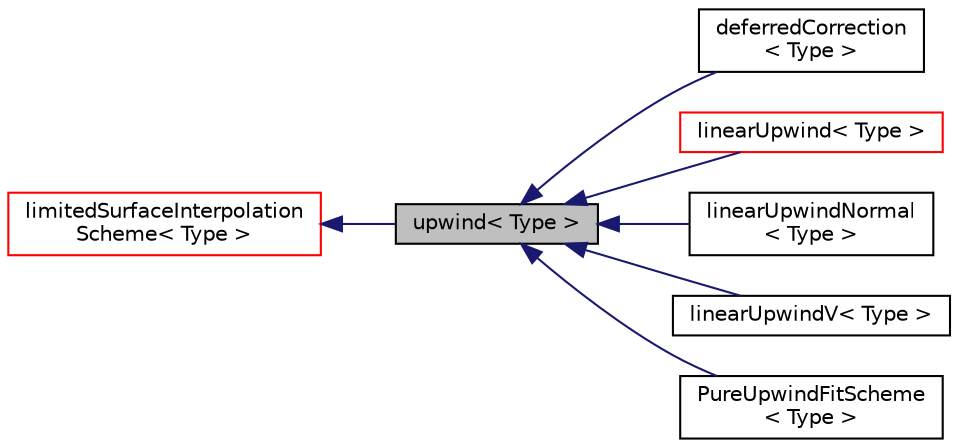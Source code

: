 digraph "upwind&lt; Type &gt;"
{
  bgcolor="transparent";
  edge [fontname="Helvetica",fontsize="10",labelfontname="Helvetica",labelfontsize="10"];
  node [fontname="Helvetica",fontsize="10",shape=record];
  rankdir="LR";
  Node1 [label="upwind\< Type \>",height=0.2,width=0.4,color="black", fillcolor="grey75", style="filled" fontcolor="black"];
  Node2 -> Node1 [dir="back",color="midnightblue",fontsize="10",style="solid",fontname="Helvetica"];
  Node2 [label="limitedSurfaceInterpolation\lScheme\< Type \>",height=0.2,width=0.4,color="red",URL="$classFoam_1_1limitedSurfaceInterpolationScheme.html",tooltip="Abstract base class for limited surface interpolation schemes. "];
  Node1 -> Node3 [dir="back",color="midnightblue",fontsize="10",style="solid",fontname="Helvetica"];
  Node3 [label="deferredCorrection\l\< Type \>",height=0.2,width=0.4,color="black",URL="$classFoam_1_1deferredCorrection.html",tooltip="Deferred correction interpolation scheme wrapper around a run-time selectable base scheme..."];
  Node1 -> Node4 [dir="back",color="midnightblue",fontsize="10",style="solid",fontname="Helvetica"];
  Node4 [label="linearUpwind\< Type \>",height=0.2,width=0.4,color="red",URL="$classFoam_1_1linearUpwind.html",tooltip="linearUpwind interpolation scheme class derived from upwind and returns upwind weighting factors and ..."];
  Node1 -> Node5 [dir="back",color="midnightblue",fontsize="10",style="solid",fontname="Helvetica"];
  Node5 [label="linearUpwindNormal\l\< Type \>",height=0.2,width=0.4,color="black",URL="$classFoam_1_1linearUpwindNormal.html",tooltip="linearUpwindNormal interpolation scheme class derived from upwind and returns upwind weighting factor..."];
  Node1 -> Node6 [dir="back",color="midnightblue",fontsize="10",style="solid",fontname="Helvetica"];
  Node6 [label="linearUpwindV\< Type \>",height=0.2,width=0.4,color="black",URL="$classFoam_1_1linearUpwindV.html",tooltip="linearUpwindV interpolation scheme class derived from upwind and returns upwind weighting factors but..."];
  Node1 -> Node7 [dir="back",color="midnightblue",fontsize="10",style="solid",fontname="Helvetica"];
  Node7 [label="PureUpwindFitScheme\l\< Type \>",height=0.2,width=0.4,color="black",URL="$classFoam_1_1PureUpwindFitScheme.html",tooltip="Upwind biased fit surface interpolation scheme that applies an explicit correction to upwind..."];
}
